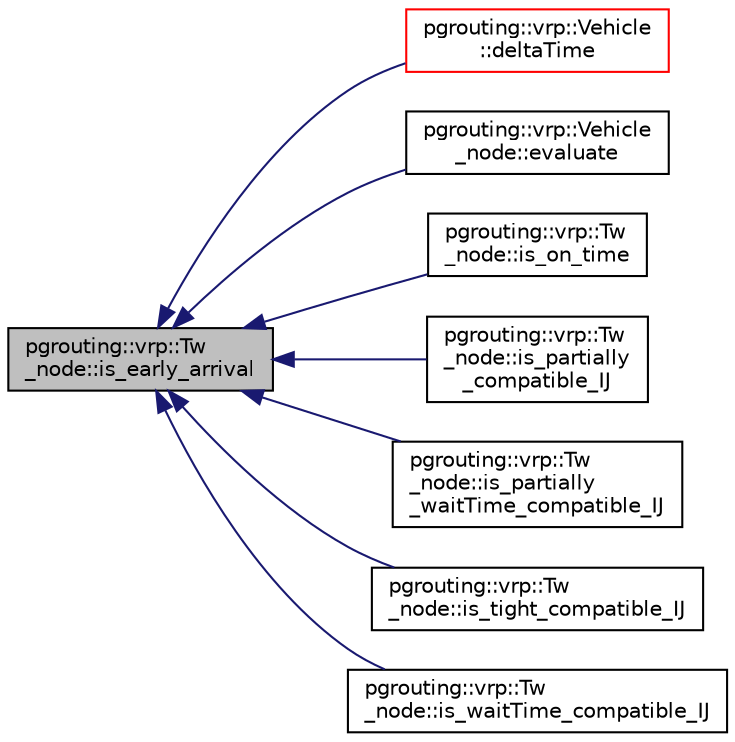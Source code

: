 digraph "pgrouting::vrp::Tw_node::is_early_arrival"
{
  edge [fontname="Helvetica",fontsize="10",labelfontname="Helvetica",labelfontsize="10"];
  node [fontname="Helvetica",fontsize="10",shape=record];
  rankdir="LR";
  Node309 [label="pgrouting::vrp::Tw\l_node::is_early_arrival",height=0.2,width=0.4,color="black", fillcolor="grey75", style="filled", fontcolor="black"];
  Node309 -> Node310 [dir="back",color="midnightblue",fontsize="10",style="solid",fontname="Helvetica"];
  Node310 [label="pgrouting::vrp::Vehicle\l::deltaTime",height=0.2,width=0.4,color="red", fillcolor="white", style="filled",URL="$classpgrouting_1_1vrp_1_1Vehicle.html#af16bda121ef322dc50702241a9b20985"];
  Node309 -> Node312 [dir="back",color="midnightblue",fontsize="10",style="solid",fontname="Helvetica"];
  Node312 [label="pgrouting::vrp::Vehicle\l_node::evaluate",height=0.2,width=0.4,color="black", fillcolor="white", style="filled",URL="$classpgrouting_1_1vrp_1_1Vehicle__node.html#ae31aa1d703cda83218f673c0a9a21340"];
  Node309 -> Node313 [dir="back",color="midnightblue",fontsize="10",style="solid",fontname="Helvetica"];
  Node313 [label="pgrouting::vrp::Tw\l_node::is_on_time",height=0.2,width=0.4,color="black", fillcolor="white", style="filled",URL="$classpgrouting_1_1vrp_1_1Tw__node.html#a7879cfdd27e409f8b364eaaa06375656",tooltip="True when arrivalTime in the time window. "];
  Node309 -> Node314 [dir="back",color="midnightblue",fontsize="10",style="solid",fontname="Helvetica"];
  Node314 [label="pgrouting::vrp::Tw\l_node::is_partially\l_compatible_IJ",height=0.2,width=0.4,color="black", fillcolor="white", style="filled",URL="$classpgrouting_1_1vrp_1_1Tw__node.html#a259954cf5ed111fb3b6ea7bb4f689b1c"];
  Node309 -> Node315 [dir="back",color="midnightblue",fontsize="10",style="solid",fontname="Helvetica"];
  Node315 [label="pgrouting::vrp::Tw\l_node::is_partially\l_waitTime_compatible_IJ",height=0.2,width=0.4,color="black", fillcolor="white", style="filled",URL="$classpgrouting_1_1vrp_1_1Tw__node.html#a40f5fc0f770bd56b0db41be2187b12fe"];
  Node309 -> Node316 [dir="back",color="midnightblue",fontsize="10",style="solid",fontname="Helvetica"];
  Node316 [label="pgrouting::vrp::Tw\l_node::is_tight_compatible_IJ",height=0.2,width=0.4,color="black", fillcolor="white", style="filled",URL="$classpgrouting_1_1vrp_1_1Tw__node.html#a0e4f84908b0ebbb71fe9888a5b421b7b"];
  Node309 -> Node317 [dir="back",color="midnightblue",fontsize="10",style="solid",fontname="Helvetica"];
  Node317 [label="pgrouting::vrp::Tw\l_node::is_waitTime_compatible_IJ",height=0.2,width=0.4,color="black", fillcolor="white", style="filled",URL="$classpgrouting_1_1vrp_1_1Tw__node.html#a12d1d5cdfc3094df03a37df7ee99ea99"];
}
